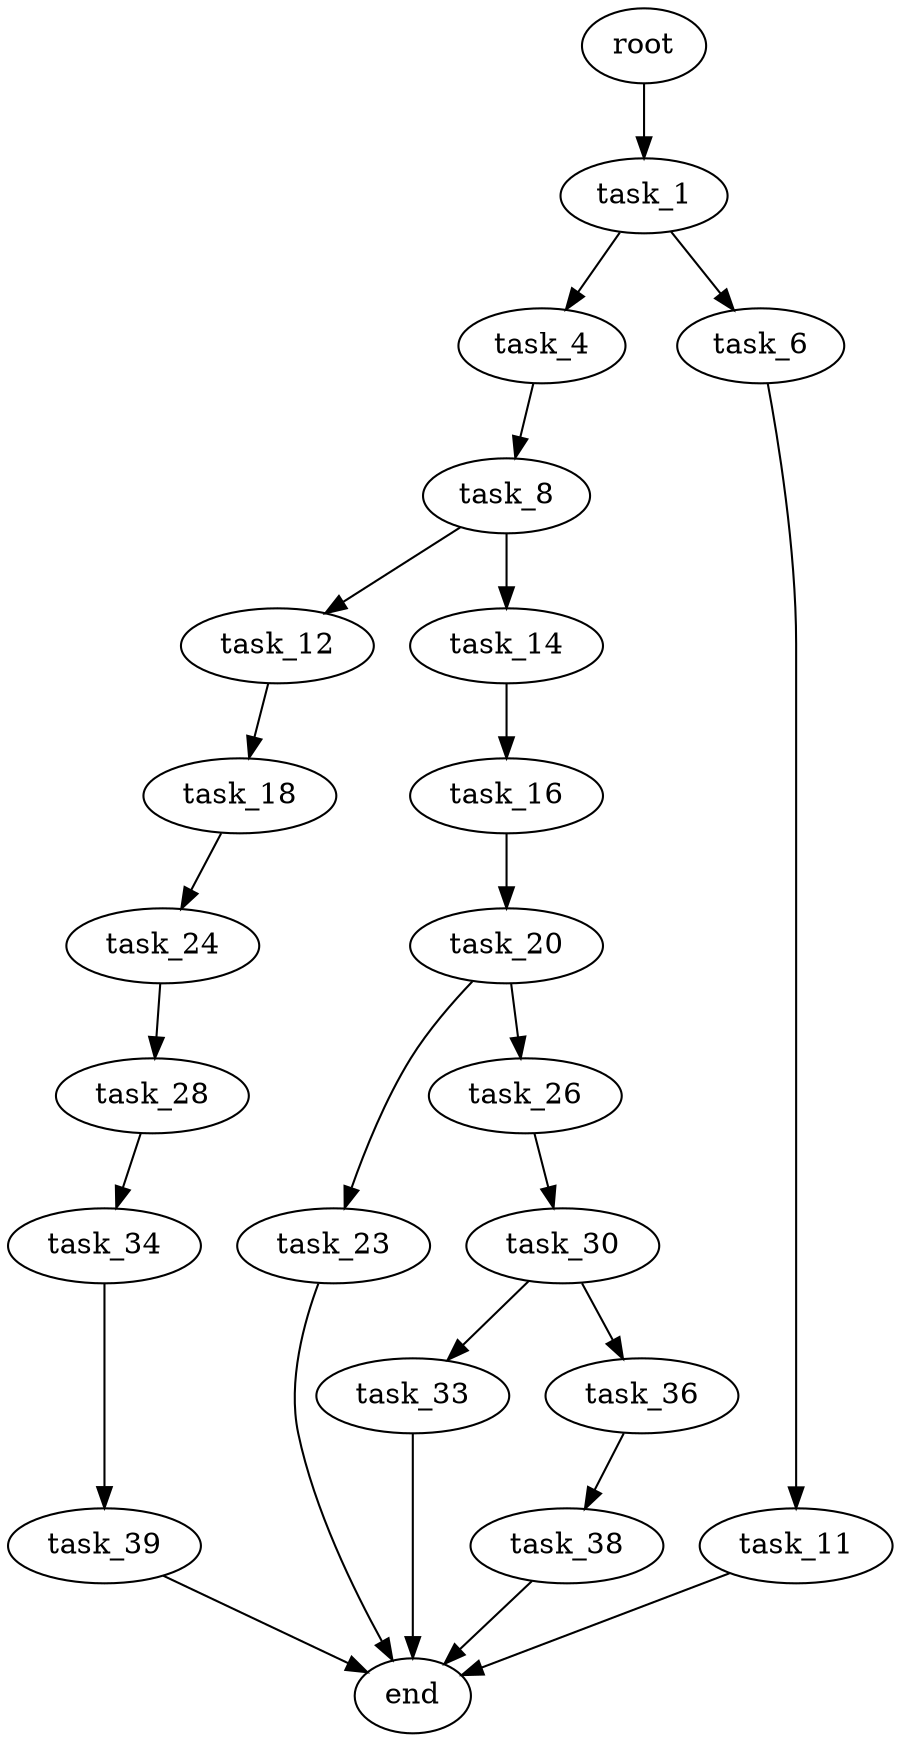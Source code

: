 digraph G {
  root [size="0.000000"];
  task_1 [size="1069928719868.000000"];
  task_4 [size="1073741824000.000000"];
  task_6 [size="40180901387.000000"];
  task_8 [size="782757789696.000000"];
  task_11 [size="68719476736.000000"];
  task_12 [size="16445894180.000000"];
  task_14 [size="336146040493.000000"];
  task_16 [size="30905447305.000000"];
  task_18 [size="13297659665.000000"];
  task_20 [size="547290326185.000000"];
  task_23 [size="53346326908.000000"];
  task_24 [size="152694649361.000000"];
  task_26 [size="602006498347.000000"];
  task_28 [size="134217728000.000000"];
  task_30 [size="782757789696.000000"];
  task_33 [size="653235383684.000000"];
  task_34 [size="231928233984.000000"];
  task_36 [size="549755813888.000000"];
  task_38 [size="134217728000.000000"];
  task_39 [size="652227454613.000000"];
  end [size="0.000000"];

  root -> task_1 [size="1.000000"];
  task_1 -> task_4 [size="838860800.000000"];
  task_1 -> task_6 [size="838860800.000000"];
  task_4 -> task_8 [size="838860800.000000"];
  task_6 -> task_11 [size="75497472.000000"];
  task_8 -> task_12 [size="679477248.000000"];
  task_8 -> task_14 [size="679477248.000000"];
  task_11 -> end [size="1.000000"];
  task_12 -> task_18 [size="536870912.000000"];
  task_14 -> task_16 [size="301989888.000000"];
  task_16 -> task_20 [size="75497472.000000"];
  task_18 -> task_24 [size="209715200.000000"];
  task_20 -> task_23 [size="536870912.000000"];
  task_20 -> task_26 [size="536870912.000000"];
  task_23 -> end [size="1.000000"];
  task_24 -> task_28 [size="209715200.000000"];
  task_26 -> task_30 [size="679477248.000000"];
  task_28 -> task_34 [size="209715200.000000"];
  task_30 -> task_33 [size="679477248.000000"];
  task_30 -> task_36 [size="679477248.000000"];
  task_33 -> end [size="1.000000"];
  task_34 -> task_39 [size="301989888.000000"];
  task_36 -> task_38 [size="536870912.000000"];
  task_38 -> end [size="1.000000"];
  task_39 -> end [size="1.000000"];
}
